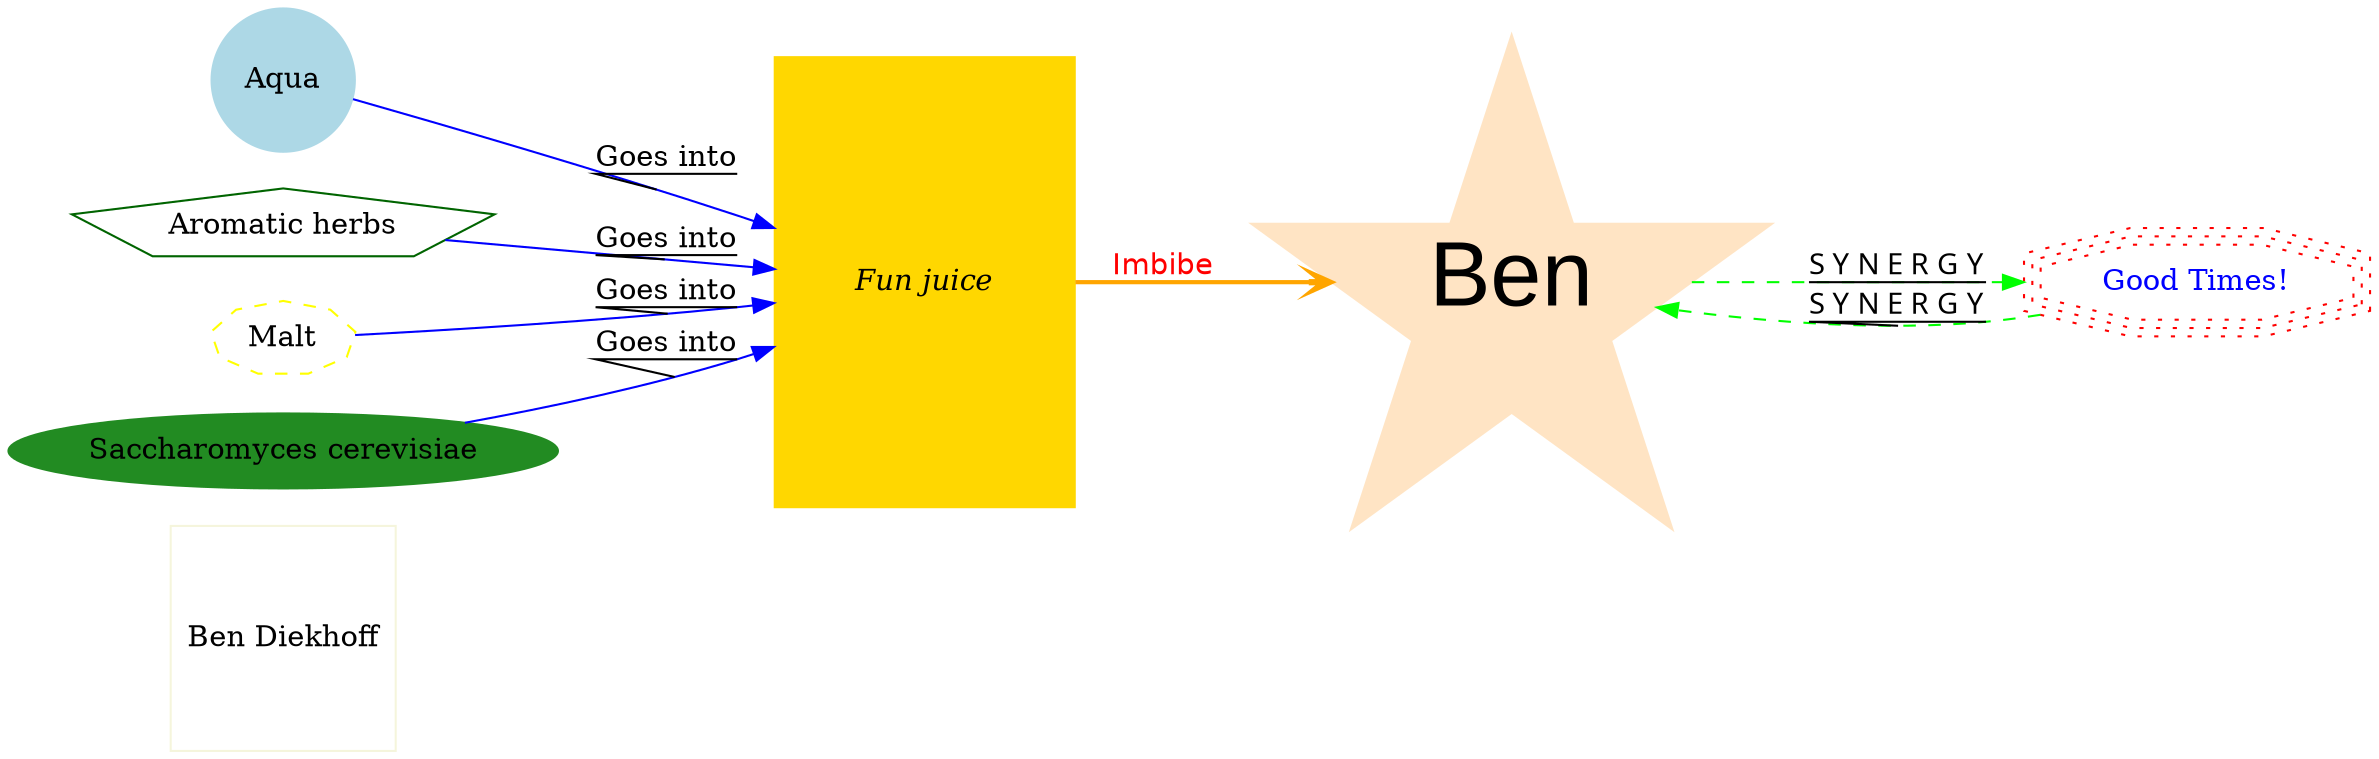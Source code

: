 // Ben Diekhoff
// CMPS-5323 Computational Epidemiology
// Dr. Johnson
// 7/29/2020
// GraphViz Assignement
// Makes a graph that shows how good times are created!

digraph G {
rankdir=LR
Ben_Diekhoff [color=beige,label="Ben Diekhoff", shape=square]
water -> beer [color=blue, label="Goes into", decorate=true]
hops -> beer [color=blue, label="Goes into", decorate=true]
barley -> beer [color=blue, label="Goes into", decorate=true]
yeast -> beer [color=blue, label="Goes into", decorate=true]
beer -> me [arrowhead=vee, color = orange, label="Imbibe",style=bold, fontcolor=red, fontname="Helvetica"]
me -> goodtimes [color=green, label="S Y N E R G Y", style=dashed, fontname="bold-Helvetica", decorate=true]
goodtimes -> me [color=green, label="S Y N E R G Y", style=dashed, fontname="bold-Helvetica", decorate=true]
water [shape=circle, label="Aqua", color=lightblue, style=filled]
hops [shape=polygon, sides=5, label="Aromatic herbs", color=darkgreen]
barley [shape=polygon, sides=9 label="Malt", color=yellow, style=dashed]
yeast [shape=oval, label="Saccharomyces cerevisiae", color=forestgreen, style=filled]
beer [shape=rectangle, label="Fun juice", color=gold, style=filled, fontname="Bookman-DemiItalic", height=3, width=2]
me [shape=star, label="Ben", color=bisque, style=filled, fontname="Arial", fontsize=44]
goodtimes [shape=tripleoctagon, label="Good Times!",color=red, style=dotted, fontcolor=blue]
}
